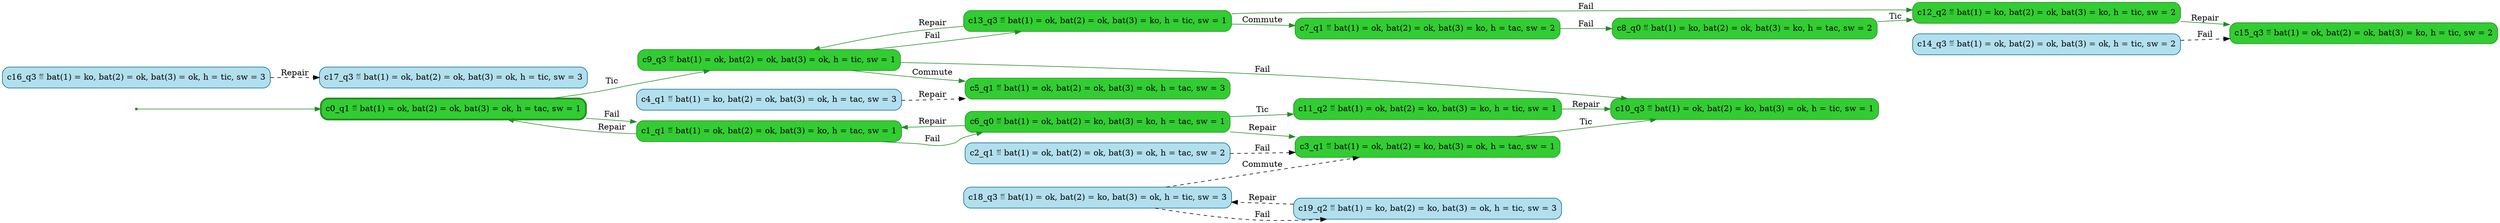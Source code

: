 digraph g {

	rankdir="LR"

	__invisible__[shape="point", color="forestgreen"]
	c0_q1[label="c0_q1 ≝ bat(1) = ok, bat(2) = ok, bat(3) = ok, h = tac, sw = 1", shape="box", style="rounded, filled", color="forestgreen", fillcolor="limegreen", penwidth=3] // Initial
	c1_q1[label="c1_q1 ≝ bat(1) = ok, bat(2) = ok, bat(3) = ko, h = tac, sw = 1", shape="box", style="rounded, filled", color="forestgreen", fillcolor="limegreen"]
	c6_q0[label="c6_q0 ≝ bat(1) = ok, bat(2) = ko, bat(3) = ko, h = tac, sw = 1", shape="box", style="rounded, filled", color="forestgreen", fillcolor="limegreen"]
	c3_q1[label="c3_q1 ≝ bat(1) = ok, bat(2) = ko, bat(3) = ok, h = tac, sw = 1", shape="box", style="rounded, filled", color="forestgreen", fillcolor="limegreen"]
	c10_q3[label="c10_q3 ≝ bat(1) = ok, bat(2) = ko, bat(3) = ok, h = tic, sw = 1", shape="box", style="rounded, filled", color="forestgreen", fillcolor="limegreen"]
	c11_q2[label="c11_q2 ≝ bat(1) = ok, bat(2) = ko, bat(3) = ko, h = tic, sw = 1", shape="box", style="rounded, filled", color="forestgreen", fillcolor="limegreen"]
	c9_q3[label="c9_q3 ≝ bat(1) = ok, bat(2) = ok, bat(3) = ok, h = tic, sw = 1", shape="box", style="rounded, filled", color="forestgreen", fillcolor="limegreen"]
	c13_q3[label="c13_q3 ≝ bat(1) = ok, bat(2) = ok, bat(3) = ko, h = tic, sw = 1", shape="box", style="rounded, filled", color="forestgreen", fillcolor="limegreen"]
	c7_q1[label="c7_q1 ≝ bat(1) = ok, bat(2) = ok, bat(3) = ko, h = tac, sw = 2", shape="box", style="rounded, filled", color="forestgreen", fillcolor="limegreen"]
	c8_q0[label="c8_q0 ≝ bat(1) = ko, bat(2) = ok, bat(3) = ko, h = tac, sw = 2", shape="box", style="rounded, filled", color="forestgreen", fillcolor="limegreen"]
	c12_q2[label="c12_q2 ≝ bat(1) = ko, bat(2) = ok, bat(3) = ko, h = tic, sw = 2", shape="box", style="rounded, filled", color="forestgreen", fillcolor="limegreen"]
	c15_q3[label="c15_q3 ≝ bat(1) = ok, bat(2) = ok, bat(3) = ko, h = tic, sw = 2", shape="box", style="rounded, filled", color="forestgreen", fillcolor="limegreen"]
	c5_q1[label="c5_q1 ≝ bat(1) = ok, bat(2) = ok, bat(3) = ok, h = tac, sw = 3", shape="box", style="rounded, filled", color="forestgreen", fillcolor="limegreen"]
	c2_q1[label="c2_q1 ≝ bat(1) = ok, bat(2) = ok, bat(3) = ok, h = tac, sw = 2", shape="box", style="rounded, filled", color="deepskyblue4", fillcolor="lightblue2"]
	c4_q1[label="c4_q1 ≝ bat(1) = ko, bat(2) = ok, bat(3) = ok, h = tac, sw = 3", shape="box", style="rounded, filled", color="deepskyblue4", fillcolor="lightblue2"]
	c14_q3[label="c14_q3 ≝ bat(1) = ok, bat(2) = ok, bat(3) = ok, h = tic, sw = 2", shape="box", style="rounded, filled", color="deepskyblue4", fillcolor="lightblue2"]
	c16_q3[label="c16_q3 ≝ bat(1) = ko, bat(2) = ok, bat(3) = ok, h = tic, sw = 3", shape="box", style="rounded, filled", color="deepskyblue4", fillcolor="lightblue2"]
	c17_q3[label="c17_q3 ≝ bat(1) = ok, bat(2) = ok, bat(3) = ok, h = tic, sw = 3", shape="box", style="rounded, filled", color="deepskyblue4", fillcolor="lightblue2"]
	c18_q3[label="c18_q3 ≝ bat(1) = ok, bat(2) = ko, bat(3) = ok, h = tic, sw = 3", shape="box", style="rounded, filled", color="deepskyblue4", fillcolor="lightblue2"]
	c19_q2[label="c19_q2 ≝ bat(1) = ko, bat(2) = ko, bat(3) = ok, h = tic, sw = 3", shape="box", style="rounded, filled", color="deepskyblue4", fillcolor="lightblue2"]

	__invisible__ -> c0_q1[color="forestgreen"]
	c0_q1 -> c1_q1[label="Fail", color="forestgreen"]
	c1_q1 -> c0_q1[label="Repair", color="forestgreen"]
	c1_q1 -> c6_q0[label="Fail", color="forestgreen"]
	c6_q0 -> c3_q1[label="Repair", color="forestgreen"]
	c3_q1 -> c10_q3[label="Tic", color="forestgreen"]
	c6_q0 -> c1_q1[label="Repair", color="forestgreen"]
	c6_q0 -> c11_q2[label="Tic", color="forestgreen"]
	c11_q2 -> c10_q3[label="Repair", color="forestgreen"]
	c0_q1 -> c9_q3[label="Tic", color="forestgreen"]
	c9_q3 -> c13_q3[label="Fail", color="forestgreen"]
	c13_q3 -> c9_q3[label="Repair", color="forestgreen"]
	c13_q3 -> c7_q1[label="Commute", color="forestgreen"]
	c7_q1 -> c8_q0[label="Fail", color="forestgreen"]
	c8_q0 -> c12_q2[label="Tic", color="forestgreen"]
	c12_q2 -> c15_q3[label="Repair", color="forestgreen"]
	c13_q3 -> c12_q2[label="Fail", color="forestgreen"]
	c9_q3 -> c10_q3[label="Fail", color="forestgreen"]
	c9_q3 -> c5_q1[label="Commute", color="forestgreen"]
	c2_q1 -> c3_q1[label="Fail", color="black", style="dashed"]
	c4_q1 -> c5_q1[label="Repair", color="black", style="dashed"]
	c14_q3 -> c15_q3[label="Fail", color="black", style="dashed"]
	c16_q3 -> c17_q3[label="Repair", color="black", style="dashed"]
	c18_q3 -> c3_q1[label="Commute", color="black", style="dashed"]
	c18_q3 -> c19_q2[label="Fail", color="black", style="dashed"]
	c19_q2 -> c18_q3[label="Repair", color="black", style="dashed"]

}

